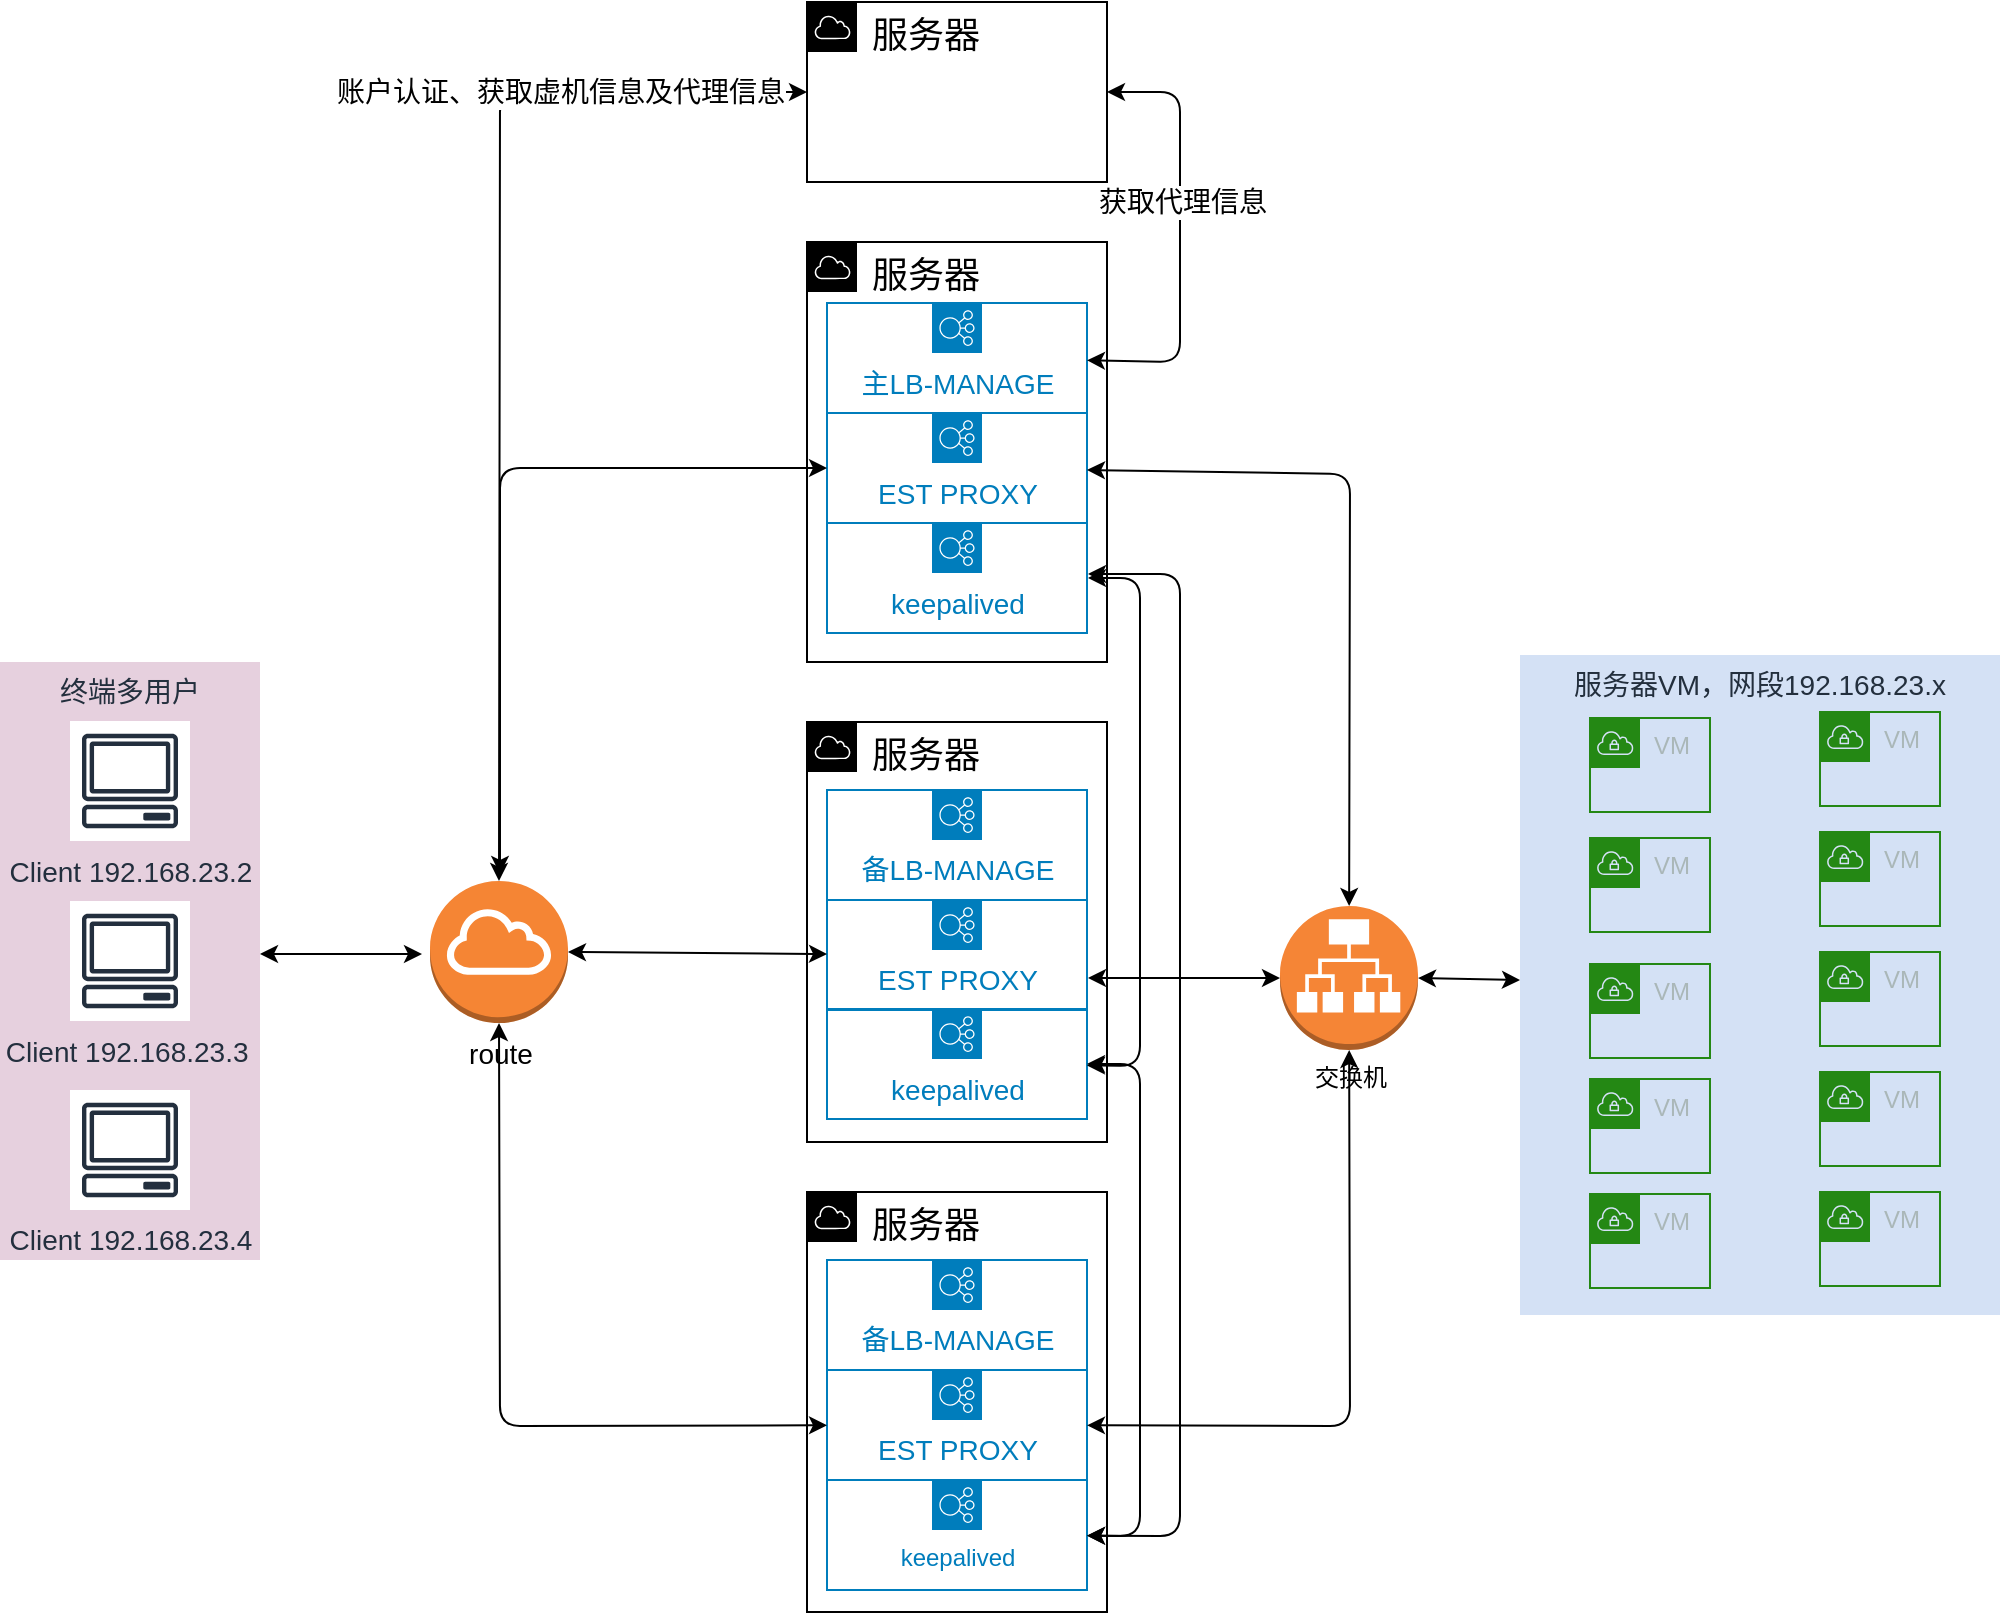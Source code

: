 <mxfile version="12.2.0" type="github" pages="1">
  <diagram id="5o7MS-490ryG939fmwF6" name="Page-1">
    <mxGraphModel dx="1422" dy="1163" grid="0" gridSize="10" guides="1" tooltips="1" connect="1" arrows="1" fold="1" page="0" pageScale="1" pageWidth="827" pageHeight="1169" math="0" shadow="0">
      <root>
        <mxCell id="0"/>
        <mxCell id="1" parent="0"/>
        <mxCell id="yXxZEbCpEKuXq-ncFpqE-60" value="服务器VM，网段192.168.23.x" style="fillColor=#D4E1F5;strokeColor=none;dashed=0;verticalAlign=top;fontStyle=0;fontColor=#232F3D;fontSize=14;" vertex="1" parent="1">
          <mxGeometry x="800" y="246.5" width="240" height="330" as="geometry"/>
        </mxCell>
        <mxCell id="yXxZEbCpEKuXq-ncFpqE-61" value="终端多用户" style="fillColor=#E6D0DE;strokeColor=none;dashed=0;verticalAlign=top;fontStyle=0;fontColor=#232F3D;fontSize=14;" vertex="1" parent="1">
          <mxGeometry x="40" y="250" width="130" height="299" as="geometry"/>
        </mxCell>
        <mxCell id="yXxZEbCpEKuXq-ncFpqE-62" value="&lt;span style=&quot;font-size: 14px&quot;&gt;route&lt;/span&gt;" style="outlineConnect=0;dashed=0;verticalLabelPosition=bottom;verticalAlign=top;align=center;html=1;shape=mxgraph.aws3.internet_gateway;fillColor=#F58534;gradientColor=none;" vertex="1" parent="1">
          <mxGeometry x="255" y="359.5" width="69" height="71" as="geometry"/>
        </mxCell>
        <mxCell id="yXxZEbCpEKuXq-ncFpqE-63" value="&lt;font style=&quot;font-size: 14px&quot;&gt;Client 192.168.23.2&lt;/font&gt;" style="outlineConnect=0;fontColor=#232F3E;gradientColor=none;strokeColor=#232F3E;fillColor=#ffffff;dashed=0;verticalLabelPosition=bottom;verticalAlign=top;align=center;html=1;fontSize=12;fontStyle=0;aspect=fixed;shape=mxgraph.aws4.resourceIcon;resIcon=mxgraph.aws4.client;" vertex="1" parent="1">
          <mxGeometry x="75" y="279.5" width="60" height="60" as="geometry"/>
        </mxCell>
        <mxCell id="yXxZEbCpEKuXq-ncFpqE-64" value="&lt;font style=&quot;font-size: 14px&quot;&gt;Client 192.168.23.3&amp;nbsp;&lt;/font&gt;" style="outlineConnect=0;fontColor=#232F3E;gradientColor=none;strokeColor=#232F3E;fillColor=#ffffff;dashed=0;verticalLabelPosition=bottom;verticalAlign=top;align=center;html=1;fontSize=12;fontStyle=0;aspect=fixed;shape=mxgraph.aws4.resourceIcon;resIcon=mxgraph.aws4.client;" vertex="1" parent="1">
          <mxGeometry x="75" y="369.5" width="60" height="60" as="geometry"/>
        </mxCell>
        <mxCell id="yXxZEbCpEKuXq-ncFpqE-65" value="&lt;font style=&quot;font-size: 14px&quot;&gt;Client 192.168.23.4&lt;/font&gt;" style="outlineConnect=0;fontColor=#232F3E;gradientColor=none;strokeColor=#232F3E;fillColor=#ffffff;dashed=0;verticalLabelPosition=bottom;verticalAlign=top;align=center;html=1;fontSize=12;fontStyle=0;aspect=fixed;shape=mxgraph.aws4.resourceIcon;resIcon=mxgraph.aws4.client;" vertex="1" parent="1">
          <mxGeometry x="75" y="464" width="60" height="60" as="geometry"/>
        </mxCell>
        <mxCell id="yXxZEbCpEKuXq-ncFpqE-66" value="VM" style="points=[[0,0],[0.25,0],[0.5,0],[0.75,0],[1,0],[1,0.25],[1,0.5],[1,0.75],[1,1],[0.75,1],[0.5,1],[0.25,1],[0,1],[0,0.75],[0,0.5],[0,0.25]];outlineConnect=0;gradientColor=none;html=1;whiteSpace=wrap;fontSize=12;fontStyle=0;shape=mxgraph.aws4.group;grIcon=mxgraph.aws4.group_vpc;strokeColor=#248814;fillColor=none;verticalAlign=top;align=left;spacingLeft=30;fontColor=#AAB7B8;dashed=0;" vertex="1" parent="1">
          <mxGeometry x="835" y="278" width="60" height="47" as="geometry"/>
        </mxCell>
        <mxCell id="yXxZEbCpEKuXq-ncFpqE-67" value="VM" style="points=[[0,0],[0.25,0],[0.5,0],[0.75,0],[1,0],[1,0.25],[1,0.5],[1,0.75],[1,1],[0.75,1],[0.5,1],[0.25,1],[0,1],[0,0.75],[0,0.5],[0,0.25]];outlineConnect=0;gradientColor=none;html=1;whiteSpace=wrap;fontSize=12;fontStyle=0;shape=mxgraph.aws4.group;grIcon=mxgraph.aws4.group_vpc;strokeColor=#248814;fillColor=none;verticalAlign=top;align=left;spacingLeft=30;fontColor=#AAB7B8;dashed=0;" vertex="1" parent="1">
          <mxGeometry x="835" y="338" width="60" height="47" as="geometry"/>
        </mxCell>
        <mxCell id="yXxZEbCpEKuXq-ncFpqE-68" value="VM" style="points=[[0,0],[0.25,0],[0.5,0],[0.75,0],[1,0],[1,0.25],[1,0.5],[1,0.75],[1,1],[0.75,1],[0.5,1],[0.25,1],[0,1],[0,0.75],[0,0.5],[0,0.25]];outlineConnect=0;gradientColor=none;html=1;whiteSpace=wrap;fontSize=12;fontStyle=0;shape=mxgraph.aws4.group;grIcon=mxgraph.aws4.group_vpc;strokeColor=#248814;fillColor=none;verticalAlign=top;align=left;spacingLeft=30;fontColor=#AAB7B8;dashed=0;" vertex="1" parent="1">
          <mxGeometry x="835" y="401" width="60" height="47" as="geometry"/>
        </mxCell>
        <mxCell id="yXxZEbCpEKuXq-ncFpqE-69" value="VM" style="points=[[0,0],[0.25,0],[0.5,0],[0.75,0],[1,0],[1,0.25],[1,0.5],[1,0.75],[1,1],[0.75,1],[0.5,1],[0.25,1],[0,1],[0,0.75],[0,0.5],[0,0.25]];outlineConnect=0;gradientColor=none;html=1;whiteSpace=wrap;fontSize=12;fontStyle=0;shape=mxgraph.aws4.group;grIcon=mxgraph.aws4.group_vpc;strokeColor=#248814;fillColor=none;verticalAlign=top;align=left;spacingLeft=30;fontColor=#AAB7B8;dashed=0;" vertex="1" parent="1">
          <mxGeometry x="835" y="458.5" width="60" height="47" as="geometry"/>
        </mxCell>
        <mxCell id="yXxZEbCpEKuXq-ncFpqE-70" value="VM" style="points=[[0,0],[0.25,0],[0.5,0],[0.75,0],[1,0],[1,0.25],[1,0.5],[1,0.75],[1,1],[0.75,1],[0.5,1],[0.25,1],[0,1],[0,0.75],[0,0.5],[0,0.25]];outlineConnect=0;gradientColor=none;html=1;whiteSpace=wrap;fontSize=12;fontStyle=0;shape=mxgraph.aws4.group;grIcon=mxgraph.aws4.group_vpc;strokeColor=#248814;fillColor=none;verticalAlign=top;align=left;spacingLeft=30;fontColor=#AAB7B8;dashed=0;" vertex="1" parent="1">
          <mxGeometry x="835" y="516" width="60" height="47" as="geometry"/>
        </mxCell>
        <mxCell id="yXxZEbCpEKuXq-ncFpqE-71" value="交换机" style="outlineConnect=0;dashed=0;verticalLabelPosition=bottom;verticalAlign=top;align=center;html=1;shape=mxgraph.aws3.application_load_balancer;fillColor=#F58536;gradientColor=none;" vertex="1" parent="1">
          <mxGeometry x="680" y="372" width="69" height="72" as="geometry"/>
        </mxCell>
        <mxCell id="yXxZEbCpEKuXq-ncFpqE-72" value="VM" style="points=[[0,0],[0.25,0],[0.5,0],[0.75,0],[1,0],[1,0.25],[1,0.5],[1,0.75],[1,1],[0.75,1],[0.5,1],[0.25,1],[0,1],[0,0.75],[0,0.5],[0,0.25]];outlineConnect=0;gradientColor=none;html=1;whiteSpace=wrap;fontSize=12;fontStyle=0;shape=mxgraph.aws4.group;grIcon=mxgraph.aws4.group_vpc;strokeColor=#248814;fillColor=none;verticalAlign=top;align=left;spacingLeft=30;fontColor=#AAB7B8;dashed=0;" vertex="1" parent="1">
          <mxGeometry x="950" y="275" width="60" height="47" as="geometry"/>
        </mxCell>
        <mxCell id="yXxZEbCpEKuXq-ncFpqE-73" value="VM" style="points=[[0,0],[0.25,0],[0.5,0],[0.75,0],[1,0],[1,0.25],[1,0.5],[1,0.75],[1,1],[0.75,1],[0.5,1],[0.25,1],[0,1],[0,0.75],[0,0.5],[0,0.25]];outlineConnect=0;gradientColor=none;html=1;whiteSpace=wrap;fontSize=12;fontStyle=0;shape=mxgraph.aws4.group;grIcon=mxgraph.aws4.group_vpc;strokeColor=#248814;fillColor=none;verticalAlign=top;align=left;spacingLeft=30;fontColor=#AAB7B8;dashed=0;" vertex="1" parent="1">
          <mxGeometry x="950" y="335" width="60" height="47" as="geometry"/>
        </mxCell>
        <mxCell id="yXxZEbCpEKuXq-ncFpqE-74" value="VM" style="points=[[0,0],[0.25,0],[0.5,0],[0.75,0],[1,0],[1,0.25],[1,0.5],[1,0.75],[1,1],[0.75,1],[0.5,1],[0.25,1],[0,1],[0,0.75],[0,0.5],[0,0.25]];outlineConnect=0;gradientColor=none;html=1;whiteSpace=wrap;fontSize=12;fontStyle=0;shape=mxgraph.aws4.group;grIcon=mxgraph.aws4.group_vpc;strokeColor=#248814;fillColor=none;verticalAlign=top;align=left;spacingLeft=30;fontColor=#AAB7B8;dashed=0;" vertex="1" parent="1">
          <mxGeometry x="950" y="395" width="60" height="47" as="geometry"/>
        </mxCell>
        <mxCell id="yXxZEbCpEKuXq-ncFpqE-75" value="VM" style="points=[[0,0],[0.25,0],[0.5,0],[0.75,0],[1,0],[1,0.25],[1,0.5],[1,0.75],[1,1],[0.75,1],[0.5,1],[0.25,1],[0,1],[0,0.75],[0,0.5],[0,0.25]];outlineConnect=0;gradientColor=none;html=1;whiteSpace=wrap;fontSize=12;fontStyle=0;shape=mxgraph.aws4.group;grIcon=mxgraph.aws4.group_vpc;strokeColor=#248814;fillColor=none;verticalAlign=top;align=left;spacingLeft=30;fontColor=#AAB7B8;dashed=0;" vertex="1" parent="1">
          <mxGeometry x="950" y="455" width="60" height="47" as="geometry"/>
        </mxCell>
        <mxCell id="yXxZEbCpEKuXq-ncFpqE-76" value="VM" style="points=[[0,0],[0.25,0],[0.5,0],[0.75,0],[1,0],[1,0.25],[1,0.5],[1,0.75],[1,1],[0.75,1],[0.5,1],[0.25,1],[0,1],[0,0.75],[0,0.5],[0,0.25]];outlineConnect=0;gradientColor=none;html=1;whiteSpace=wrap;fontSize=12;fontStyle=0;shape=mxgraph.aws4.group;grIcon=mxgraph.aws4.group_vpc;strokeColor=#248814;fillColor=none;verticalAlign=top;align=left;spacingLeft=30;fontColor=#AAB7B8;dashed=0;" vertex="1" parent="1">
          <mxGeometry x="950" y="515" width="60" height="47" as="geometry"/>
        </mxCell>
        <mxCell id="yXxZEbCpEKuXq-ncFpqE-77" value="" style="endArrow=classic;startArrow=classic;html=1;exitX=1;exitY=0.5;exitDx=0;exitDy=0;exitPerimeter=0;" edge="1" parent="1" source="yXxZEbCpEKuXq-ncFpqE-71" target="yXxZEbCpEKuXq-ncFpqE-60">
          <mxGeometry width="50" height="50" relative="1" as="geometry">
            <mxPoint x="-250" y="647.5" as="sourcePoint"/>
            <mxPoint x="-200" y="597.5" as="targetPoint"/>
          </mxGeometry>
        </mxCell>
        <mxCell id="yXxZEbCpEKuXq-ncFpqE-78" value="" style="endArrow=classic;startArrow=classic;html=1;" edge="1" parent="1">
          <mxGeometry width="50" height="50" relative="1" as="geometry">
            <mxPoint x="170" y="396" as="sourcePoint"/>
            <mxPoint x="251" y="396" as="targetPoint"/>
          </mxGeometry>
        </mxCell>
        <mxCell id="yXxZEbCpEKuXq-ncFpqE-79" value="&lt;font style=&quot;font-size: 14px&quot;&gt;主LB-MANAGE&lt;/font&gt;" style="outlineConnect=0;gradientColor=none;html=1;whiteSpace=wrap;fontSize=12;fontStyle=0;shape=mxgraph.aws4.groupCenter;grIcon=mxgraph.aws4.group_elastic_load_balancing;grStroke=1;strokeColor=#007DBC;fillColor=none;verticalAlign=top;align=center;fontColor=#007DBC;dashed=0;spacingTop=25;" vertex="1" parent="1">
          <mxGeometry x="453.5" y="70.5" width="130" height="55" as="geometry"/>
        </mxCell>
        <mxCell id="yXxZEbCpEKuXq-ncFpqE-80" value="&lt;font style=&quot;font-size: 14px&quot;&gt;keepalived&lt;/font&gt;" style="outlineConnect=0;gradientColor=none;html=1;whiteSpace=wrap;fontSize=12;fontStyle=0;shape=mxgraph.aws4.groupCenter;grIcon=mxgraph.aws4.group_elastic_load_balancing;grStroke=1;strokeColor=#007DBC;fillColor=none;verticalAlign=top;align=center;fontColor=#007DBC;dashed=0;spacingTop=25;" vertex="1" parent="1">
          <mxGeometry x="453.5" y="180.5" width="130" height="55" as="geometry"/>
        </mxCell>
        <mxCell id="yXxZEbCpEKuXq-ncFpqE-81" value="&lt;font style=&quot;font-size: 14px&quot;&gt;EST PROXY&lt;/font&gt;" style="outlineConnect=0;gradientColor=none;html=1;whiteSpace=wrap;fontSize=12;fontStyle=0;shape=mxgraph.aws4.groupCenter;grIcon=mxgraph.aws4.group_elastic_load_balancing;grStroke=1;strokeColor=#007DBC;fillColor=none;verticalAlign=top;align=center;fontColor=#007DBC;dashed=0;spacingTop=25;" vertex="1" parent="1">
          <mxGeometry x="453.5" y="125.5" width="130" height="55" as="geometry"/>
        </mxCell>
        <mxCell id="yXxZEbCpEKuXq-ncFpqE-82" value="&lt;font style=&quot;font-size: 14px&quot;&gt;备LB-MANAGE&lt;/font&gt;" style="outlineConnect=0;gradientColor=none;html=1;whiteSpace=wrap;fontSize=12;fontStyle=0;shape=mxgraph.aws4.groupCenter;grIcon=mxgraph.aws4.group_elastic_load_balancing;grStroke=1;strokeColor=#007DBC;fillColor=none;verticalAlign=top;align=center;fontColor=#007DBC;dashed=0;spacingTop=25;" vertex="1" parent="1">
          <mxGeometry x="453.5" y="314" width="130" height="55" as="geometry"/>
        </mxCell>
        <mxCell id="yXxZEbCpEKuXq-ncFpqE-83" value="&lt;font style=&quot;font-size: 18px&quot; color=&quot;#000000&quot;&gt;服务器&lt;/font&gt;" style="outlineConnect=0;gradientColor=none;html=1;whiteSpace=wrap;fontSize=12;fontStyle=0;shape=mxgraph.aws4.group;grIcon=mxgraph.aws4.group_aws_cloud;strokeColor=#000000;fillColor=none;verticalAlign=top;align=left;spacingLeft=30;fontColor=#AAB7B8;strokeWidth=1;" vertex="1" parent="1">
          <mxGeometry x="443.5" y="40" width="150" height="210" as="geometry"/>
        </mxCell>
        <mxCell id="yXxZEbCpEKuXq-ncFpqE-84" value="&lt;font style=&quot;font-size: 14px&quot;&gt;keepalived&lt;/font&gt;" style="outlineConnect=0;gradientColor=none;html=1;whiteSpace=wrap;fontSize=12;fontStyle=0;shape=mxgraph.aws4.groupCenter;grIcon=mxgraph.aws4.group_elastic_load_balancing;grStroke=1;strokeColor=#007DBC;fillColor=none;verticalAlign=top;align=center;fontColor=#007DBC;dashed=0;spacingTop=25;" vertex="1" parent="1">
          <mxGeometry x="453.5" y="423.5" width="130" height="55" as="geometry"/>
        </mxCell>
        <mxCell id="yXxZEbCpEKuXq-ncFpqE-85" value="&lt;font style=&quot;font-size: 14px&quot;&gt;EST PROXY&lt;/font&gt;" style="outlineConnect=0;gradientColor=none;html=1;whiteSpace=wrap;fontSize=12;fontStyle=0;shape=mxgraph.aws4.groupCenter;grIcon=mxgraph.aws4.group_elastic_load_balancing;grStroke=1;strokeColor=#007DBC;fillColor=none;verticalAlign=top;align=center;fontColor=#007DBC;dashed=0;spacingTop=25;" vertex="1" parent="1">
          <mxGeometry x="453.5" y="369" width="130" height="55" as="geometry"/>
        </mxCell>
        <mxCell id="yXxZEbCpEKuXq-ncFpqE-86" value="&lt;font style=&quot;font-size: 18px&quot; color=&quot;#000000&quot;&gt;服务器&lt;/font&gt;" style="outlineConnect=0;gradientColor=none;html=1;whiteSpace=wrap;fontSize=12;fontStyle=0;shape=mxgraph.aws4.group;grIcon=mxgraph.aws4.group_aws_cloud;strokeColor=#000000;fillColor=none;verticalAlign=top;align=left;spacingLeft=30;fontColor=#AAB7B8;strokeWidth=1;" vertex="1" parent="1">
          <mxGeometry x="443.5" y="280" width="150" height="210" as="geometry"/>
        </mxCell>
        <mxCell id="yXxZEbCpEKuXq-ncFpqE-87" value="&lt;font style=&quot;font-size: 14px&quot;&gt;备LB-MANAGE&lt;/font&gt;" style="outlineConnect=0;gradientColor=none;html=1;whiteSpace=wrap;fontSize=12;fontStyle=0;shape=mxgraph.aws4.groupCenter;grIcon=mxgraph.aws4.group_elastic_load_balancing;grStroke=1;strokeColor=#007DBC;fillColor=none;verticalAlign=top;align=center;fontColor=#007DBC;dashed=0;spacingTop=25;" vertex="1" parent="1">
          <mxGeometry x="453.5" y="549" width="130" height="55" as="geometry"/>
        </mxCell>
        <mxCell id="yXxZEbCpEKuXq-ncFpqE-88" value="&lt;font style=&quot;font-size: 18px&quot; color=&quot;#000000&quot;&gt;服务器&lt;/font&gt;" style="outlineConnect=0;gradientColor=none;html=1;whiteSpace=wrap;fontSize=12;fontStyle=0;shape=mxgraph.aws4.group;grIcon=mxgraph.aws4.group_aws_cloud;strokeColor=#000000;fillColor=none;verticalAlign=top;align=left;spacingLeft=30;fontColor=#AAB7B8;" vertex="1" parent="1">
          <mxGeometry x="443.5" y="515" width="150" height="210" as="geometry"/>
        </mxCell>
        <mxCell id="yXxZEbCpEKuXq-ncFpqE-89" value="keepalived" style="outlineConnect=0;gradientColor=none;html=1;whiteSpace=wrap;fontSize=12;fontStyle=0;shape=mxgraph.aws4.groupCenter;grIcon=mxgraph.aws4.group_elastic_load_balancing;grStroke=1;strokeColor=#007DBC;fillColor=none;verticalAlign=top;align=center;fontColor=#007DBC;dashed=0;spacingTop=25;" vertex="1" parent="1">
          <mxGeometry x="453.5" y="659" width="130" height="55" as="geometry"/>
        </mxCell>
        <mxCell id="yXxZEbCpEKuXq-ncFpqE-90" value="&lt;font style=&quot;font-size: 14px&quot;&gt;EST PROXY&lt;/font&gt;" style="outlineConnect=0;gradientColor=none;html=1;whiteSpace=wrap;fontSize=12;fontStyle=0;shape=mxgraph.aws4.groupCenter;grIcon=mxgraph.aws4.group_elastic_load_balancing;grStroke=1;strokeColor=#007DBC;fillColor=none;verticalAlign=top;align=center;fontColor=#007DBC;dashed=0;spacingTop=25;" vertex="1" parent="1">
          <mxGeometry x="453.5" y="604" width="130" height="55" as="geometry"/>
        </mxCell>
        <mxCell id="yXxZEbCpEKuXq-ncFpqE-91" value="" style="endArrow=classic;startArrow=classic;html=1;" edge="1" parent="1" target="yXxZEbCpEKuXq-ncFpqE-84">
          <mxGeometry width="50" height="50" relative="1" as="geometry">
            <mxPoint x="584" y="208" as="sourcePoint"/>
            <mxPoint x="670" y="206" as="targetPoint"/>
            <Array as="points">
              <mxPoint x="610" y="208"/>
              <mxPoint x="610" y="452"/>
            </Array>
          </mxGeometry>
        </mxCell>
        <mxCell id="yXxZEbCpEKuXq-ncFpqE-92" value="" style="endArrow=classic;startArrow=classic;html=1;" edge="1" parent="1" target="yXxZEbCpEKuXq-ncFpqE-89">
          <mxGeometry width="50" height="50" relative="1" as="geometry">
            <mxPoint x="584" y="206" as="sourcePoint"/>
            <mxPoint x="700" y="256" as="targetPoint"/>
            <Array as="points">
              <mxPoint x="630" y="206"/>
              <mxPoint x="630" y="687"/>
            </Array>
          </mxGeometry>
        </mxCell>
        <mxCell id="yXxZEbCpEKuXq-ncFpqE-93" value="" style="endArrow=classic;startArrow=classic;html=1;entryX=0;entryY=0.5;entryDx=0;entryDy=0;entryPerimeter=0;" edge="1" parent="1" target="yXxZEbCpEKuXq-ncFpqE-71">
          <mxGeometry width="50" height="50" relative="1" as="geometry">
            <mxPoint x="584" y="408" as="sourcePoint"/>
            <mxPoint x="654.211" y="396.5" as="targetPoint"/>
          </mxGeometry>
        </mxCell>
        <mxCell id="yXxZEbCpEKuXq-ncFpqE-94" value="" style="endArrow=classic;startArrow=classic;html=1;" edge="1" parent="1" source="yXxZEbCpEKuXq-ncFpqE-84" target="yXxZEbCpEKuXq-ncFpqE-89">
          <mxGeometry width="50" height="50" relative="1" as="geometry">
            <mxPoint x="583.5" y="501" as="sourcePoint"/>
            <mxPoint x="654.211" y="451" as="targetPoint"/>
            <Array as="points">
              <mxPoint x="610" y="451"/>
              <mxPoint x="610" y="687"/>
            </Array>
          </mxGeometry>
        </mxCell>
        <mxCell id="yXxZEbCpEKuXq-ncFpqE-96" value="" style="endArrow=classic;startArrow=classic;html=1;fontSize=14;" edge="1" parent="1" source="yXxZEbCpEKuXq-ncFpqE-90" target="yXxZEbCpEKuXq-ncFpqE-71">
          <mxGeometry width="50" height="50" relative="1" as="geometry">
            <mxPoint x="580" y="676" as="sourcePoint"/>
            <mxPoint x="630" y="626" as="targetPoint"/>
            <Array as="points">
              <mxPoint x="715" y="632"/>
            </Array>
          </mxGeometry>
        </mxCell>
        <mxCell id="yXxZEbCpEKuXq-ncFpqE-97" value="" style="endArrow=classic;startArrow=classic;html=1;fontSize=14;" edge="1" parent="1" source="yXxZEbCpEKuXq-ncFpqE-81" target="yXxZEbCpEKuXq-ncFpqE-71">
          <mxGeometry width="50" height="50" relative="1" as="geometry">
            <mxPoint x="710" y="276" as="sourcePoint"/>
            <mxPoint x="760" y="226" as="targetPoint"/>
            <Array as="points">
              <mxPoint x="715" y="156"/>
            </Array>
          </mxGeometry>
        </mxCell>
        <mxCell id="yXxZEbCpEKuXq-ncFpqE-98" value="" style="endArrow=classic;startArrow=classic;html=1;fontSize=14;exitX=1;exitY=0.5;exitDx=0;exitDy=0;exitPerimeter=0;" edge="1" parent="1" source="yXxZEbCpEKuXq-ncFpqE-62" target="yXxZEbCpEKuXq-ncFpqE-85">
          <mxGeometry width="50" height="50" relative="1" as="geometry">
            <mxPoint x="324" y="407" as="sourcePoint"/>
            <mxPoint x="380" y="406" as="targetPoint"/>
          </mxGeometry>
        </mxCell>
        <mxCell id="yXxZEbCpEKuXq-ncFpqE-99" value="" style="endArrow=classic;startArrow=classic;html=1;fontSize=14;" edge="1" parent="1" target="yXxZEbCpEKuXq-ncFpqE-81">
          <mxGeometry width="50" height="50" relative="1" as="geometry">
            <mxPoint x="290" y="356" as="sourcePoint"/>
            <mxPoint x="320" y="306" as="targetPoint"/>
            <Array as="points">
              <mxPoint x="290" y="153"/>
            </Array>
          </mxGeometry>
        </mxCell>
        <mxCell id="yXxZEbCpEKuXq-ncFpqE-100" value="" style="endArrow=classic;startArrow=classic;html=1;fontSize=14;exitX=0.5;exitY=1;exitDx=0;exitDy=0;exitPerimeter=0;" edge="1" parent="1" source="yXxZEbCpEKuXq-ncFpqE-62" target="yXxZEbCpEKuXq-ncFpqE-90">
          <mxGeometry width="50" height="50" relative="1" as="geometry">
            <mxPoint x="290" y="556" as="sourcePoint"/>
            <mxPoint x="340" y="506" as="targetPoint"/>
            <Array as="points">
              <mxPoint x="290" y="632"/>
            </Array>
          </mxGeometry>
        </mxCell>
        <mxCell id="yXxZEbCpEKuXq-ncFpqE-101" value="&lt;font style=&quot;font-size: 18px&quot; color=&quot;#000000&quot;&gt;服务器&lt;/font&gt;" style="outlineConnect=0;gradientColor=none;html=1;whiteSpace=wrap;fontSize=12;fontStyle=0;shape=mxgraph.aws4.group;grIcon=mxgraph.aws4.group_aws_cloud;strokeColor=#000000;fillColor=none;verticalAlign=top;align=left;spacingLeft=30;fontColor=#AAB7B8;strokeWidth=1;" vertex="1" parent="1">
          <mxGeometry x="443.5" y="-80" width="150" height="90" as="geometry"/>
        </mxCell>
        <mxCell id="yXxZEbCpEKuXq-ncFpqE-102" value="" style="endArrow=classic;startArrow=classic;html=1;exitX=0.5;exitY=0;exitDx=0;exitDy=0;exitPerimeter=0;" edge="1" parent="1" source="yXxZEbCpEKuXq-ncFpqE-62" target="yXxZEbCpEKuXq-ncFpqE-101">
          <mxGeometry width="50" height="50" relative="1" as="geometry">
            <mxPoint x="40" y="800" as="sourcePoint"/>
            <mxPoint x="90" y="750" as="targetPoint"/>
            <Array as="points">
              <mxPoint x="290" y="-35"/>
            </Array>
          </mxGeometry>
        </mxCell>
        <mxCell id="yXxZEbCpEKuXq-ncFpqE-103" value="&lt;span style=&quot;font-size: 14px&quot;&gt;账户认证、获取虚机信息及代理信息&lt;/span&gt;" style="text;html=1;resizable=0;points=[];align=center;verticalAlign=middle;labelBackgroundColor=#ffffff;" vertex="1" connectable="0" parent="yXxZEbCpEKuXq-ncFpqE-102">
          <mxGeometry x="0.44" y="-30" relative="1" as="geometry">
            <mxPoint x="30" y="-30" as="offset"/>
          </mxGeometry>
        </mxCell>
        <mxCell id="yXxZEbCpEKuXq-ncFpqE-104" value="" style="endArrow=classic;startArrow=classic;html=1;" edge="1" parent="1" source="yXxZEbCpEKuXq-ncFpqE-101" target="yXxZEbCpEKuXq-ncFpqE-79">
          <mxGeometry width="50" height="50" relative="1" as="geometry">
            <mxPoint x="590" y="10" as="sourcePoint"/>
            <mxPoint x="710" y="100" as="targetPoint"/>
            <Array as="points">
              <mxPoint x="630" y="-35"/>
              <mxPoint x="630" y="100"/>
            </Array>
          </mxGeometry>
        </mxCell>
        <mxCell id="yXxZEbCpEKuXq-ncFpqE-106" value="&lt;span style=&quot;font-size: 14px&quot;&gt;获取代理信息&lt;/span&gt;" style="text;html=1;resizable=0;points=[];align=center;verticalAlign=middle;labelBackgroundColor=#ffffff;" vertex="1" connectable="0" parent="yXxZEbCpEKuXq-ncFpqE-104">
          <mxGeometry x="-0.17" y="1" relative="1" as="geometry">
            <mxPoint y="1" as="offset"/>
          </mxGeometry>
        </mxCell>
      </root>
    </mxGraphModel>
  </diagram>
</mxfile>
